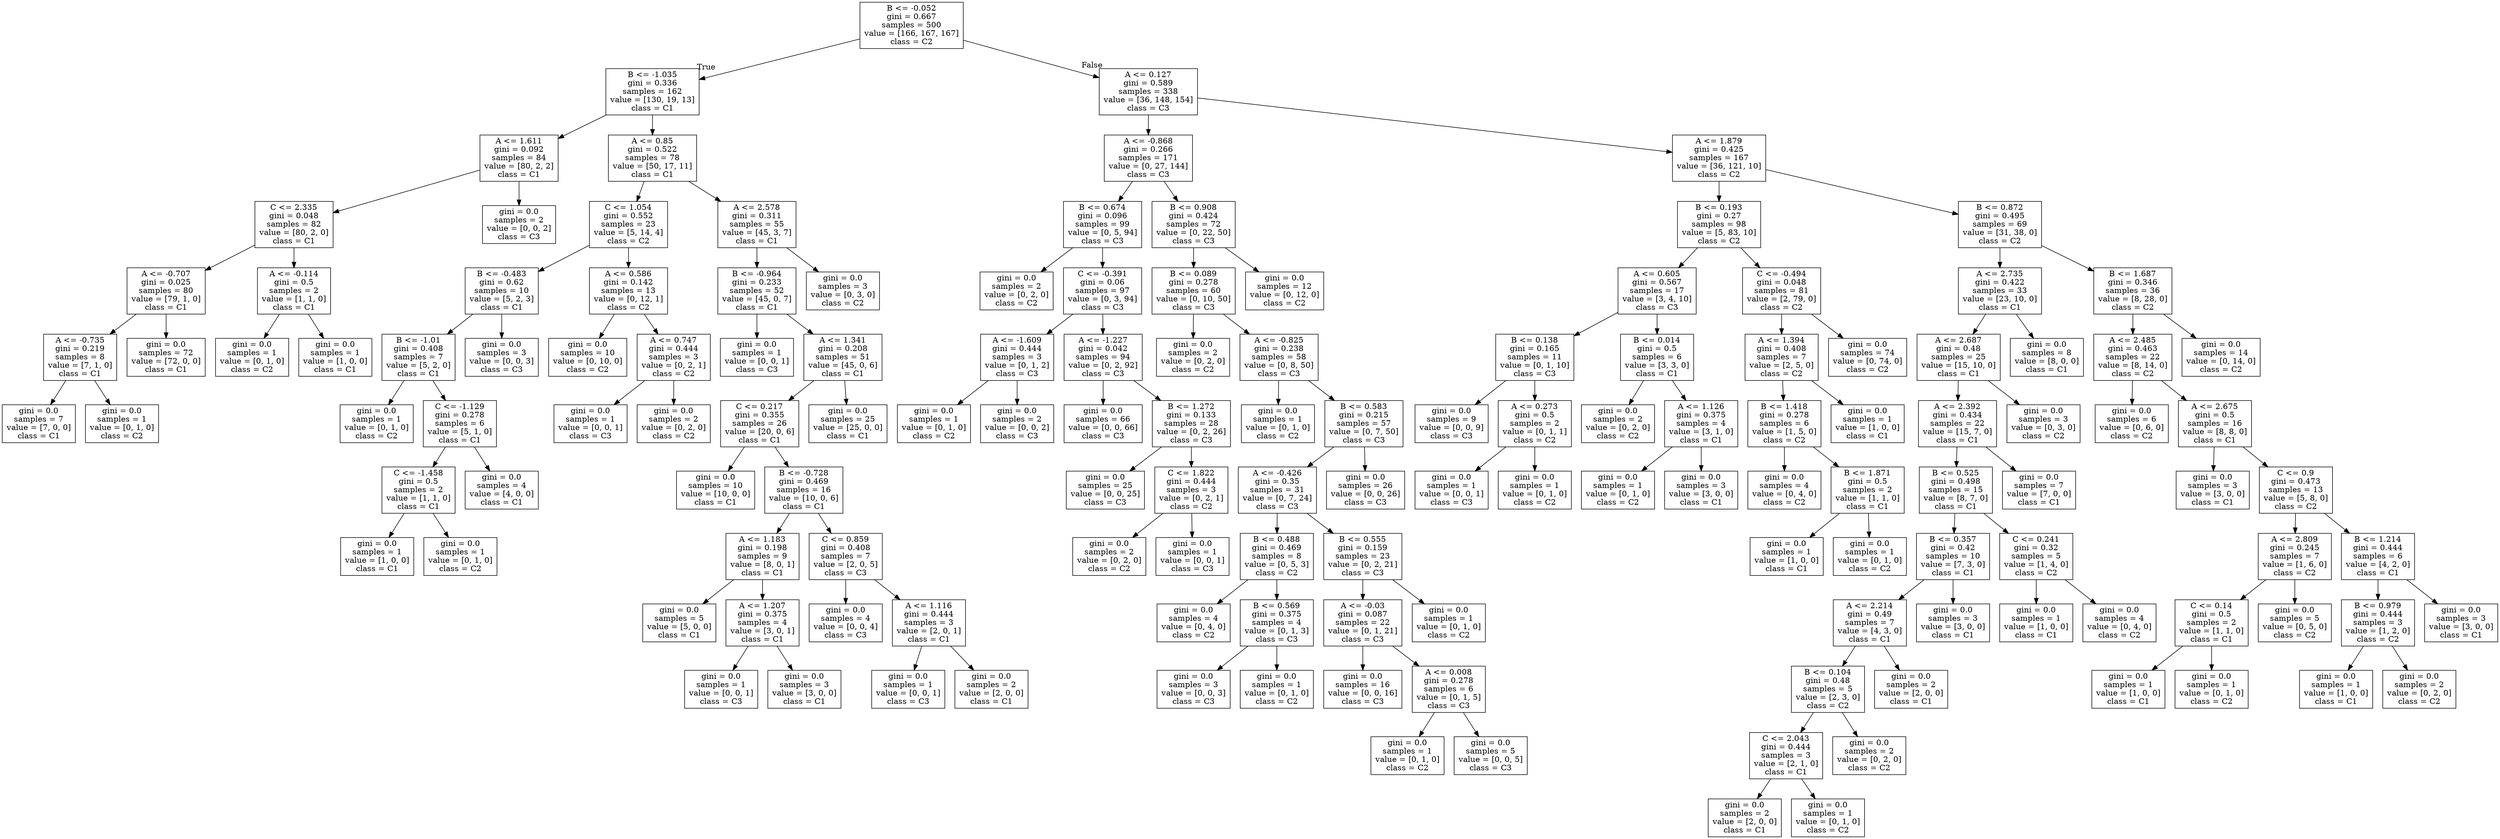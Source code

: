 digraph Tree {
node [shape=box] ;
0 [label="B <= -0.052\ngini = 0.667\nsamples = 500\nvalue = [166, 167, 167]\nclass = C2"] ;
1 [label="B <= -1.035\ngini = 0.336\nsamples = 162\nvalue = [130, 19, 13]\nclass = C1"] ;
0 -> 1 [labeldistance=2.5, labelangle=45, headlabel="True"] ;
2 [label="A <= 1.611\ngini = 0.092\nsamples = 84\nvalue = [80, 2, 2]\nclass = C1"] ;
1 -> 2 ;
3 [label="C <= 2.335\ngini = 0.048\nsamples = 82\nvalue = [80, 2, 0]\nclass = C1"] ;
2 -> 3 ;
4 [label="A <= -0.707\ngini = 0.025\nsamples = 80\nvalue = [79, 1, 0]\nclass = C1"] ;
3 -> 4 ;
5 [label="A <= -0.735\ngini = 0.219\nsamples = 8\nvalue = [7, 1, 0]\nclass = C1"] ;
4 -> 5 ;
6 [label="gini = 0.0\nsamples = 7\nvalue = [7, 0, 0]\nclass = C1"] ;
5 -> 6 ;
7 [label="gini = 0.0\nsamples = 1\nvalue = [0, 1, 0]\nclass = C2"] ;
5 -> 7 ;
8 [label="gini = 0.0\nsamples = 72\nvalue = [72, 0, 0]\nclass = C1"] ;
4 -> 8 ;
9 [label="A <= -0.114\ngini = 0.5\nsamples = 2\nvalue = [1, 1, 0]\nclass = C1"] ;
3 -> 9 ;
10 [label="gini = 0.0\nsamples = 1\nvalue = [0, 1, 0]\nclass = C2"] ;
9 -> 10 ;
11 [label="gini = 0.0\nsamples = 1\nvalue = [1, 0, 0]\nclass = C1"] ;
9 -> 11 ;
12 [label="gini = 0.0\nsamples = 2\nvalue = [0, 0, 2]\nclass = C3"] ;
2 -> 12 ;
13 [label="A <= 0.85\ngini = 0.522\nsamples = 78\nvalue = [50, 17, 11]\nclass = C1"] ;
1 -> 13 ;
14 [label="C <= 1.054\ngini = 0.552\nsamples = 23\nvalue = [5, 14, 4]\nclass = C2"] ;
13 -> 14 ;
15 [label="B <= -0.483\ngini = 0.62\nsamples = 10\nvalue = [5, 2, 3]\nclass = C1"] ;
14 -> 15 ;
16 [label="B <= -1.01\ngini = 0.408\nsamples = 7\nvalue = [5, 2, 0]\nclass = C1"] ;
15 -> 16 ;
17 [label="gini = 0.0\nsamples = 1\nvalue = [0, 1, 0]\nclass = C2"] ;
16 -> 17 ;
18 [label="C <= -1.129\ngini = 0.278\nsamples = 6\nvalue = [5, 1, 0]\nclass = C1"] ;
16 -> 18 ;
19 [label="C <= -1.458\ngini = 0.5\nsamples = 2\nvalue = [1, 1, 0]\nclass = C1"] ;
18 -> 19 ;
20 [label="gini = 0.0\nsamples = 1\nvalue = [1, 0, 0]\nclass = C1"] ;
19 -> 20 ;
21 [label="gini = 0.0\nsamples = 1\nvalue = [0, 1, 0]\nclass = C2"] ;
19 -> 21 ;
22 [label="gini = 0.0\nsamples = 4\nvalue = [4, 0, 0]\nclass = C1"] ;
18 -> 22 ;
23 [label="gini = 0.0\nsamples = 3\nvalue = [0, 0, 3]\nclass = C3"] ;
15 -> 23 ;
24 [label="A <= 0.586\ngini = 0.142\nsamples = 13\nvalue = [0, 12, 1]\nclass = C2"] ;
14 -> 24 ;
25 [label="gini = 0.0\nsamples = 10\nvalue = [0, 10, 0]\nclass = C2"] ;
24 -> 25 ;
26 [label="A <= 0.747\ngini = 0.444\nsamples = 3\nvalue = [0, 2, 1]\nclass = C2"] ;
24 -> 26 ;
27 [label="gini = 0.0\nsamples = 1\nvalue = [0, 0, 1]\nclass = C3"] ;
26 -> 27 ;
28 [label="gini = 0.0\nsamples = 2\nvalue = [0, 2, 0]\nclass = C2"] ;
26 -> 28 ;
29 [label="A <= 2.578\ngini = 0.311\nsamples = 55\nvalue = [45, 3, 7]\nclass = C1"] ;
13 -> 29 ;
30 [label="B <= -0.964\ngini = 0.233\nsamples = 52\nvalue = [45, 0, 7]\nclass = C1"] ;
29 -> 30 ;
31 [label="gini = 0.0\nsamples = 1\nvalue = [0, 0, 1]\nclass = C3"] ;
30 -> 31 ;
32 [label="A <= 1.341\ngini = 0.208\nsamples = 51\nvalue = [45, 0, 6]\nclass = C1"] ;
30 -> 32 ;
33 [label="C <= 0.217\ngini = 0.355\nsamples = 26\nvalue = [20, 0, 6]\nclass = C1"] ;
32 -> 33 ;
34 [label="gini = 0.0\nsamples = 10\nvalue = [10, 0, 0]\nclass = C1"] ;
33 -> 34 ;
35 [label="B <= -0.728\ngini = 0.469\nsamples = 16\nvalue = [10, 0, 6]\nclass = C1"] ;
33 -> 35 ;
36 [label="A <= 1.183\ngini = 0.198\nsamples = 9\nvalue = [8, 0, 1]\nclass = C1"] ;
35 -> 36 ;
37 [label="gini = 0.0\nsamples = 5\nvalue = [5, 0, 0]\nclass = C1"] ;
36 -> 37 ;
38 [label="A <= 1.207\ngini = 0.375\nsamples = 4\nvalue = [3, 0, 1]\nclass = C1"] ;
36 -> 38 ;
39 [label="gini = 0.0\nsamples = 1\nvalue = [0, 0, 1]\nclass = C3"] ;
38 -> 39 ;
40 [label="gini = 0.0\nsamples = 3\nvalue = [3, 0, 0]\nclass = C1"] ;
38 -> 40 ;
41 [label="C <= 0.859\ngini = 0.408\nsamples = 7\nvalue = [2, 0, 5]\nclass = C3"] ;
35 -> 41 ;
42 [label="gini = 0.0\nsamples = 4\nvalue = [0, 0, 4]\nclass = C3"] ;
41 -> 42 ;
43 [label="A <= 1.116\ngini = 0.444\nsamples = 3\nvalue = [2, 0, 1]\nclass = C1"] ;
41 -> 43 ;
44 [label="gini = 0.0\nsamples = 1\nvalue = [0, 0, 1]\nclass = C3"] ;
43 -> 44 ;
45 [label="gini = 0.0\nsamples = 2\nvalue = [2, 0, 0]\nclass = C1"] ;
43 -> 45 ;
46 [label="gini = 0.0\nsamples = 25\nvalue = [25, 0, 0]\nclass = C1"] ;
32 -> 46 ;
47 [label="gini = 0.0\nsamples = 3\nvalue = [0, 3, 0]\nclass = C2"] ;
29 -> 47 ;
48 [label="A <= 0.127\ngini = 0.589\nsamples = 338\nvalue = [36, 148, 154]\nclass = C3"] ;
0 -> 48 [labeldistance=2.5, labelangle=-45, headlabel="False"] ;
49 [label="A <= -0.868\ngini = 0.266\nsamples = 171\nvalue = [0, 27, 144]\nclass = C3"] ;
48 -> 49 ;
50 [label="B <= 0.674\ngini = 0.096\nsamples = 99\nvalue = [0, 5, 94]\nclass = C3"] ;
49 -> 50 ;
51 [label="gini = 0.0\nsamples = 2\nvalue = [0, 2, 0]\nclass = C2"] ;
50 -> 51 ;
52 [label="C <= -0.391\ngini = 0.06\nsamples = 97\nvalue = [0, 3, 94]\nclass = C3"] ;
50 -> 52 ;
53 [label="A <= -1.609\ngini = 0.444\nsamples = 3\nvalue = [0, 1, 2]\nclass = C3"] ;
52 -> 53 ;
54 [label="gini = 0.0\nsamples = 1\nvalue = [0, 1, 0]\nclass = C2"] ;
53 -> 54 ;
55 [label="gini = 0.0\nsamples = 2\nvalue = [0, 0, 2]\nclass = C3"] ;
53 -> 55 ;
56 [label="A <= -1.227\ngini = 0.042\nsamples = 94\nvalue = [0, 2, 92]\nclass = C3"] ;
52 -> 56 ;
57 [label="gini = 0.0\nsamples = 66\nvalue = [0, 0, 66]\nclass = C3"] ;
56 -> 57 ;
58 [label="B <= 1.272\ngini = 0.133\nsamples = 28\nvalue = [0, 2, 26]\nclass = C3"] ;
56 -> 58 ;
59 [label="gini = 0.0\nsamples = 25\nvalue = [0, 0, 25]\nclass = C3"] ;
58 -> 59 ;
60 [label="C <= 1.822\ngini = 0.444\nsamples = 3\nvalue = [0, 2, 1]\nclass = C2"] ;
58 -> 60 ;
61 [label="gini = 0.0\nsamples = 2\nvalue = [0, 2, 0]\nclass = C2"] ;
60 -> 61 ;
62 [label="gini = 0.0\nsamples = 1\nvalue = [0, 0, 1]\nclass = C3"] ;
60 -> 62 ;
63 [label="B <= 0.908\ngini = 0.424\nsamples = 72\nvalue = [0, 22, 50]\nclass = C3"] ;
49 -> 63 ;
64 [label="B <= 0.089\ngini = 0.278\nsamples = 60\nvalue = [0, 10, 50]\nclass = C3"] ;
63 -> 64 ;
65 [label="gini = 0.0\nsamples = 2\nvalue = [0, 2, 0]\nclass = C2"] ;
64 -> 65 ;
66 [label="A <= -0.825\ngini = 0.238\nsamples = 58\nvalue = [0, 8, 50]\nclass = C3"] ;
64 -> 66 ;
67 [label="gini = 0.0\nsamples = 1\nvalue = [0, 1, 0]\nclass = C2"] ;
66 -> 67 ;
68 [label="B <= 0.583\ngini = 0.215\nsamples = 57\nvalue = [0, 7, 50]\nclass = C3"] ;
66 -> 68 ;
69 [label="A <= -0.426\ngini = 0.35\nsamples = 31\nvalue = [0, 7, 24]\nclass = C3"] ;
68 -> 69 ;
70 [label="B <= 0.488\ngini = 0.469\nsamples = 8\nvalue = [0, 5, 3]\nclass = C2"] ;
69 -> 70 ;
71 [label="gini = 0.0\nsamples = 4\nvalue = [0, 4, 0]\nclass = C2"] ;
70 -> 71 ;
72 [label="B <= 0.569\ngini = 0.375\nsamples = 4\nvalue = [0, 1, 3]\nclass = C3"] ;
70 -> 72 ;
73 [label="gini = 0.0\nsamples = 3\nvalue = [0, 0, 3]\nclass = C3"] ;
72 -> 73 ;
74 [label="gini = 0.0\nsamples = 1\nvalue = [0, 1, 0]\nclass = C2"] ;
72 -> 74 ;
75 [label="B <= 0.555\ngini = 0.159\nsamples = 23\nvalue = [0, 2, 21]\nclass = C3"] ;
69 -> 75 ;
76 [label="A <= -0.03\ngini = 0.087\nsamples = 22\nvalue = [0, 1, 21]\nclass = C3"] ;
75 -> 76 ;
77 [label="gini = 0.0\nsamples = 16\nvalue = [0, 0, 16]\nclass = C3"] ;
76 -> 77 ;
78 [label="A <= 0.008\ngini = 0.278\nsamples = 6\nvalue = [0, 1, 5]\nclass = C3"] ;
76 -> 78 ;
79 [label="gini = 0.0\nsamples = 1\nvalue = [0, 1, 0]\nclass = C2"] ;
78 -> 79 ;
80 [label="gini = 0.0\nsamples = 5\nvalue = [0, 0, 5]\nclass = C3"] ;
78 -> 80 ;
81 [label="gini = 0.0\nsamples = 1\nvalue = [0, 1, 0]\nclass = C2"] ;
75 -> 81 ;
82 [label="gini = 0.0\nsamples = 26\nvalue = [0, 0, 26]\nclass = C3"] ;
68 -> 82 ;
83 [label="gini = 0.0\nsamples = 12\nvalue = [0, 12, 0]\nclass = C2"] ;
63 -> 83 ;
84 [label="A <= 1.879\ngini = 0.425\nsamples = 167\nvalue = [36, 121, 10]\nclass = C2"] ;
48 -> 84 ;
85 [label="B <= 0.193\ngini = 0.27\nsamples = 98\nvalue = [5, 83, 10]\nclass = C2"] ;
84 -> 85 ;
86 [label="A <= 0.605\ngini = 0.567\nsamples = 17\nvalue = [3, 4, 10]\nclass = C3"] ;
85 -> 86 ;
87 [label="B <= 0.138\ngini = 0.165\nsamples = 11\nvalue = [0, 1, 10]\nclass = C3"] ;
86 -> 87 ;
88 [label="gini = 0.0\nsamples = 9\nvalue = [0, 0, 9]\nclass = C3"] ;
87 -> 88 ;
89 [label="A <= 0.273\ngini = 0.5\nsamples = 2\nvalue = [0, 1, 1]\nclass = C2"] ;
87 -> 89 ;
90 [label="gini = 0.0\nsamples = 1\nvalue = [0, 0, 1]\nclass = C3"] ;
89 -> 90 ;
91 [label="gini = 0.0\nsamples = 1\nvalue = [0, 1, 0]\nclass = C2"] ;
89 -> 91 ;
92 [label="B <= 0.014\ngini = 0.5\nsamples = 6\nvalue = [3, 3, 0]\nclass = C1"] ;
86 -> 92 ;
93 [label="gini = 0.0\nsamples = 2\nvalue = [0, 2, 0]\nclass = C2"] ;
92 -> 93 ;
94 [label="A <= 1.126\ngini = 0.375\nsamples = 4\nvalue = [3, 1, 0]\nclass = C1"] ;
92 -> 94 ;
95 [label="gini = 0.0\nsamples = 1\nvalue = [0, 1, 0]\nclass = C2"] ;
94 -> 95 ;
96 [label="gini = 0.0\nsamples = 3\nvalue = [3, 0, 0]\nclass = C1"] ;
94 -> 96 ;
97 [label="C <= -0.494\ngini = 0.048\nsamples = 81\nvalue = [2, 79, 0]\nclass = C2"] ;
85 -> 97 ;
98 [label="A <= 1.394\ngini = 0.408\nsamples = 7\nvalue = [2, 5, 0]\nclass = C2"] ;
97 -> 98 ;
99 [label="B <= 1.418\ngini = 0.278\nsamples = 6\nvalue = [1, 5, 0]\nclass = C2"] ;
98 -> 99 ;
100 [label="gini = 0.0\nsamples = 4\nvalue = [0, 4, 0]\nclass = C2"] ;
99 -> 100 ;
101 [label="B <= 1.871\ngini = 0.5\nsamples = 2\nvalue = [1, 1, 0]\nclass = C1"] ;
99 -> 101 ;
102 [label="gini = 0.0\nsamples = 1\nvalue = [1, 0, 0]\nclass = C1"] ;
101 -> 102 ;
103 [label="gini = 0.0\nsamples = 1\nvalue = [0, 1, 0]\nclass = C2"] ;
101 -> 103 ;
104 [label="gini = 0.0\nsamples = 1\nvalue = [1, 0, 0]\nclass = C1"] ;
98 -> 104 ;
105 [label="gini = 0.0\nsamples = 74\nvalue = [0, 74, 0]\nclass = C2"] ;
97 -> 105 ;
106 [label="B <= 0.872\ngini = 0.495\nsamples = 69\nvalue = [31, 38, 0]\nclass = C2"] ;
84 -> 106 ;
107 [label="A <= 2.735\ngini = 0.422\nsamples = 33\nvalue = [23, 10, 0]\nclass = C1"] ;
106 -> 107 ;
108 [label="A <= 2.687\ngini = 0.48\nsamples = 25\nvalue = [15, 10, 0]\nclass = C1"] ;
107 -> 108 ;
109 [label="A <= 2.392\ngini = 0.434\nsamples = 22\nvalue = [15, 7, 0]\nclass = C1"] ;
108 -> 109 ;
110 [label="B <= 0.525\ngini = 0.498\nsamples = 15\nvalue = [8, 7, 0]\nclass = C1"] ;
109 -> 110 ;
111 [label="B <= 0.357\ngini = 0.42\nsamples = 10\nvalue = [7, 3, 0]\nclass = C1"] ;
110 -> 111 ;
112 [label="A <= 2.214\ngini = 0.49\nsamples = 7\nvalue = [4, 3, 0]\nclass = C1"] ;
111 -> 112 ;
113 [label="B <= 0.104\ngini = 0.48\nsamples = 5\nvalue = [2, 3, 0]\nclass = C2"] ;
112 -> 113 ;
114 [label="C <= 2.043\ngini = 0.444\nsamples = 3\nvalue = [2, 1, 0]\nclass = C1"] ;
113 -> 114 ;
115 [label="gini = 0.0\nsamples = 2\nvalue = [2, 0, 0]\nclass = C1"] ;
114 -> 115 ;
116 [label="gini = 0.0\nsamples = 1\nvalue = [0, 1, 0]\nclass = C2"] ;
114 -> 116 ;
117 [label="gini = 0.0\nsamples = 2\nvalue = [0, 2, 0]\nclass = C2"] ;
113 -> 117 ;
118 [label="gini = 0.0\nsamples = 2\nvalue = [2, 0, 0]\nclass = C1"] ;
112 -> 118 ;
119 [label="gini = 0.0\nsamples = 3\nvalue = [3, 0, 0]\nclass = C1"] ;
111 -> 119 ;
120 [label="C <= 0.241\ngini = 0.32\nsamples = 5\nvalue = [1, 4, 0]\nclass = C2"] ;
110 -> 120 ;
121 [label="gini = 0.0\nsamples = 1\nvalue = [1, 0, 0]\nclass = C1"] ;
120 -> 121 ;
122 [label="gini = 0.0\nsamples = 4\nvalue = [0, 4, 0]\nclass = C2"] ;
120 -> 122 ;
123 [label="gini = 0.0\nsamples = 7\nvalue = [7, 0, 0]\nclass = C1"] ;
109 -> 123 ;
124 [label="gini = 0.0\nsamples = 3\nvalue = [0, 3, 0]\nclass = C2"] ;
108 -> 124 ;
125 [label="gini = 0.0\nsamples = 8\nvalue = [8, 0, 0]\nclass = C1"] ;
107 -> 125 ;
126 [label="B <= 1.687\ngini = 0.346\nsamples = 36\nvalue = [8, 28, 0]\nclass = C2"] ;
106 -> 126 ;
127 [label="A <= 2.485\ngini = 0.463\nsamples = 22\nvalue = [8, 14, 0]\nclass = C2"] ;
126 -> 127 ;
128 [label="gini = 0.0\nsamples = 6\nvalue = [0, 6, 0]\nclass = C2"] ;
127 -> 128 ;
129 [label="A <= 2.675\ngini = 0.5\nsamples = 16\nvalue = [8, 8, 0]\nclass = C1"] ;
127 -> 129 ;
130 [label="gini = 0.0\nsamples = 3\nvalue = [3, 0, 0]\nclass = C1"] ;
129 -> 130 ;
131 [label="C <= 0.9\ngini = 0.473\nsamples = 13\nvalue = [5, 8, 0]\nclass = C2"] ;
129 -> 131 ;
132 [label="A <= 2.809\ngini = 0.245\nsamples = 7\nvalue = [1, 6, 0]\nclass = C2"] ;
131 -> 132 ;
133 [label="C <= 0.14\ngini = 0.5\nsamples = 2\nvalue = [1, 1, 0]\nclass = C1"] ;
132 -> 133 ;
134 [label="gini = 0.0\nsamples = 1\nvalue = [1, 0, 0]\nclass = C1"] ;
133 -> 134 ;
135 [label="gini = 0.0\nsamples = 1\nvalue = [0, 1, 0]\nclass = C2"] ;
133 -> 135 ;
136 [label="gini = 0.0\nsamples = 5\nvalue = [0, 5, 0]\nclass = C2"] ;
132 -> 136 ;
137 [label="B <= 1.214\ngini = 0.444\nsamples = 6\nvalue = [4, 2, 0]\nclass = C1"] ;
131 -> 137 ;
138 [label="B <= 0.979\ngini = 0.444\nsamples = 3\nvalue = [1, 2, 0]\nclass = C2"] ;
137 -> 138 ;
139 [label="gini = 0.0\nsamples = 1\nvalue = [1, 0, 0]\nclass = C1"] ;
138 -> 139 ;
140 [label="gini = 0.0\nsamples = 2\nvalue = [0, 2, 0]\nclass = C2"] ;
138 -> 140 ;
141 [label="gini = 0.0\nsamples = 3\nvalue = [3, 0, 0]\nclass = C1"] ;
137 -> 141 ;
142 [label="gini = 0.0\nsamples = 14\nvalue = [0, 14, 0]\nclass = C2"] ;
126 -> 142 ;
}